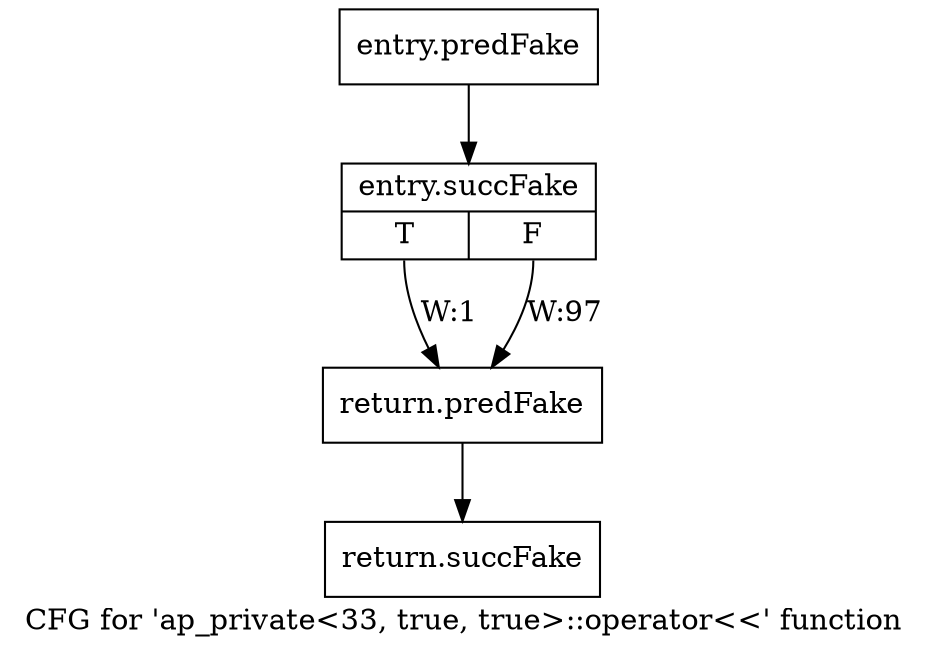 digraph "CFG for 'ap_private\<33, true, true\>::operator\<\<' function" {
	label="CFG for 'ap_private\<33, true, true\>::operator\<\<' function";

	Node0x3aff6e0 [shape=record,filename="",linenumber="",label="{entry.predFake}"];
	Node0x3aff6e0 -> Node0x3e8afd0[ callList="" memoryops="" filename="/tools/Xilinx/Vitis_HLS/2022.1/include/etc/ap_private.h" execusionnum="96"];
	Node0x3e8afd0 [shape=record,filename="/tools/Xilinx/Vitis_HLS/2022.1/include/etc/ap_private.h",linenumber="2669",label="{entry.succFake|{<s0>T|<s1>F}}"];
	Node0x3e8afd0:s0 -> Node0x3b005a0[label="W:1" callList="" memoryops="" filename="/tools/Xilinx/Vitis_HLS/2022.1/include/etc/ap_private.h" execusionnum="0"];
	Node0x3e8afd0:s1 -> Node0x3b005a0[label="W:97" callList="" memoryops="" filename="/tools/Xilinx/Vitis_HLS/2022.1/include/etc/ap_private.h" execusionnum="96"];
	Node0x3b005a0 [shape=record,filename="/tools/Xilinx/Vitis_HLS/2022.1/include/etc/ap_private.h",linenumber="2669",label="{return.predFake}"];
	Node0x3b005a0 -> Node0x3e8b130[ callList="" memoryops="" filename="/tools/Xilinx/Vitis_HLS/2022.1/include/etc/ap_private.h" execusionnum="96"];
	Node0x3e8b130 [shape=record,filename="/tools/Xilinx/Vitis_HLS/2022.1/include/etc/ap_private.h",linenumber="2669",label="{return.succFake}"];
}
